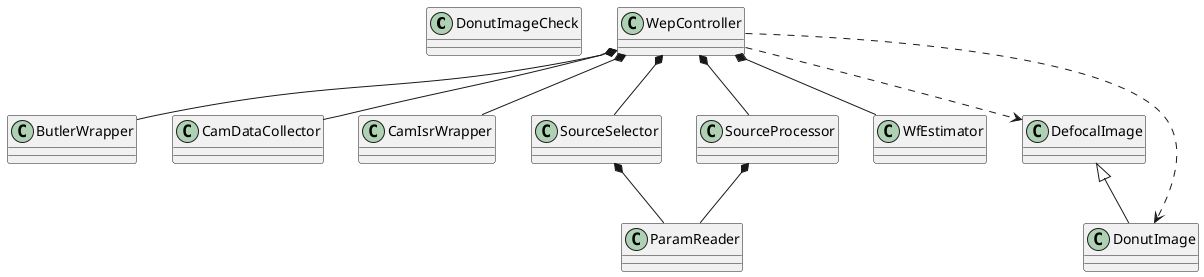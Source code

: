 @startuml
class DonutImageCheck
WepController *-- ButlerWrapper
WepController *-- CamDataCollector
WepController *-- CamIsrWrapper
WepController *-- SourceSelector
WepController *-- SourceProcessor
WepController *-- WfEstimator
DefocalImage <|-- DonutImage
WepController ..> DefocalImage
WepController ..> DonutImage
SourceSelector *-- ParamReader
SourceProcessor *-- ParamReader
@enduml
